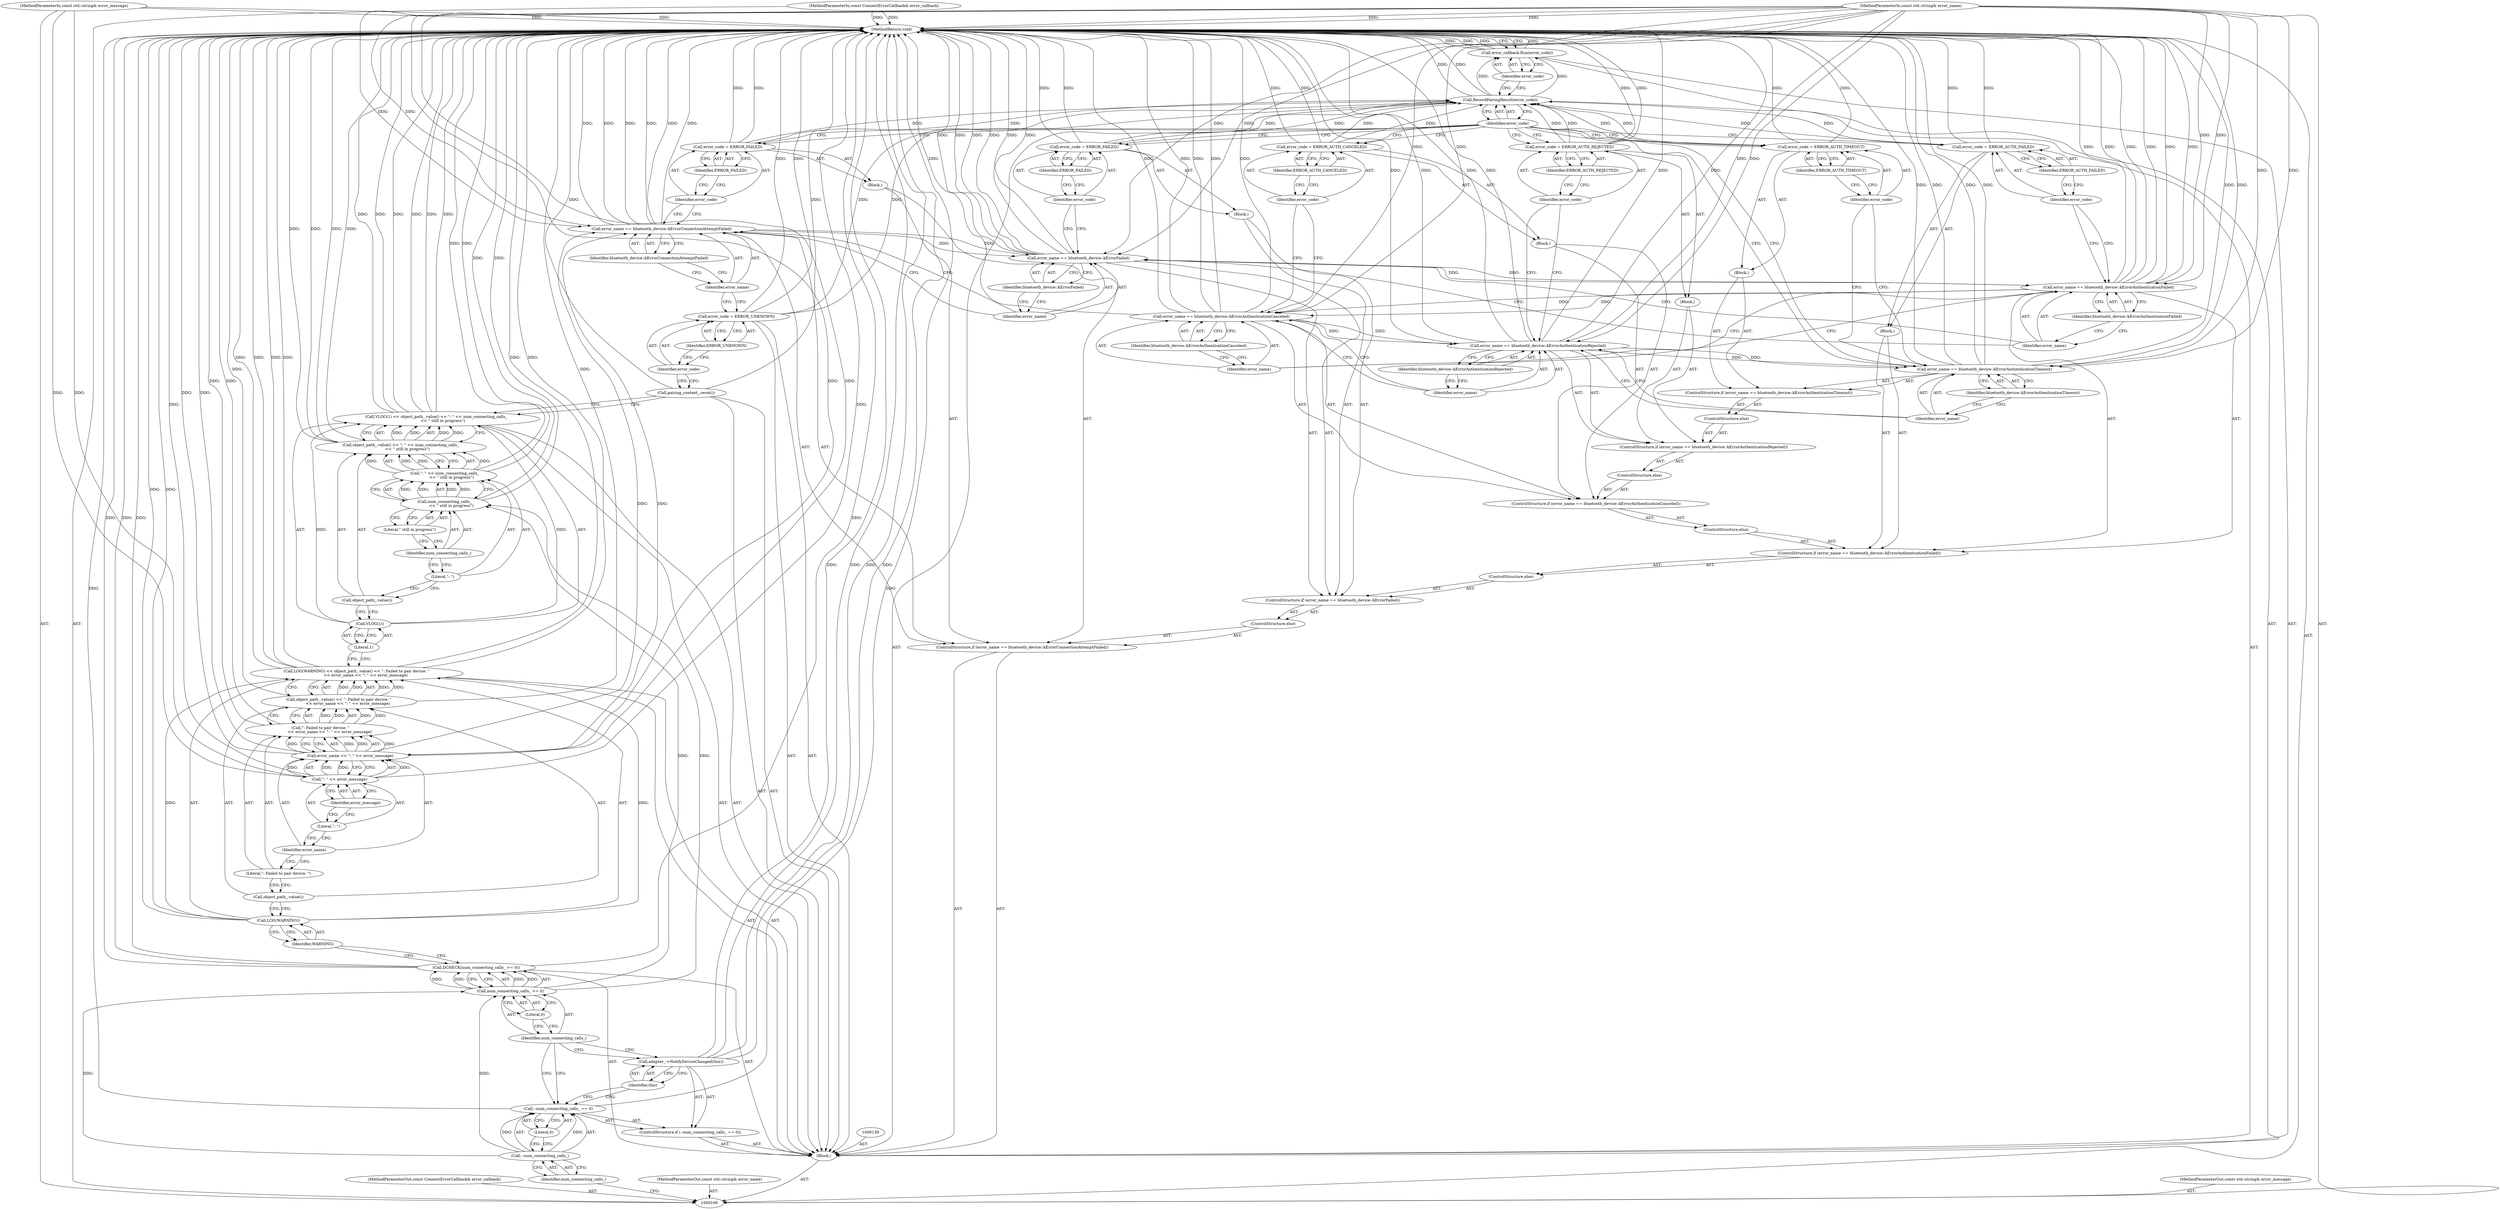 digraph "0_Chrome_d358f57009b85fb7440208afa5ba87636b491889_14" {
"1000200" [label="(MethodReturn,void)"];
"1000123" [label="(Call,error_name << \": \" << error_message)"];
"1000124" [label="(Identifier,error_name)"];
"1000125" [label="(Call,\": \" << error_message)"];
"1000126" [label="(Literal,\": \")"];
"1000127" [label="(Identifier,error_message)"];
"1000131" [label="(Call,object_path_.value() << \": \" << num_connecting_calls_\n           << \" still in progress\")"];
"1000132" [label="(Call,object_path_.value())"];
"1000128" [label="(Call,VLOG(1) << object_path_.value() << \": \" << num_connecting_calls_\n           << \" still in progress\")"];
"1000129" [label="(Call,VLOG(1))"];
"1000133" [label="(Call,\": \" << num_connecting_calls_\n           << \" still in progress\")"];
"1000134" [label="(Literal,\": \")"];
"1000135" [label="(Call,num_connecting_calls_\n           << \" still in progress\")"];
"1000136" [label="(Identifier,num_connecting_calls_)"];
"1000130" [label="(Literal,1)"];
"1000137" [label="(Literal,\" still in progress\")"];
"1000138" [label="(Call,pairing_context_.reset())"];
"1000140" [label="(Call,error_code = ERROR_UNKNOWN)"];
"1000141" [label="(Identifier,error_code)"];
"1000142" [label="(Identifier,ERROR_UNKNOWN)"];
"1000143" [label="(ControlStructure,if (error_name == bluetooth_device::kErrorConnectionAttemptFailed))"];
"1000146" [label="(Identifier,bluetooth_device::kErrorConnectionAttemptFailed)"];
"1000144" [label="(Call,error_name == bluetooth_device::kErrorConnectionAttemptFailed)"];
"1000145" [label="(Identifier,error_name)"];
"1000147" [label="(Block,)"];
"1000150" [label="(Identifier,ERROR_FAILED)"];
"1000148" [label="(Call,error_code = ERROR_FAILED)"];
"1000149" [label="(Identifier,error_code)"];
"1000153" [label="(Call,error_name == bluetooth_device::kErrorFailed)"];
"1000154" [label="(Identifier,error_name)"];
"1000155" [label="(Identifier,bluetooth_device::kErrorFailed)"];
"1000151" [label="(ControlStructure,else)"];
"1000156" [label="(Block,)"];
"1000152" [label="(ControlStructure,if (error_name == bluetooth_device::kErrorFailed))"];
"1000101" [label="(MethodParameterIn,const ConnectErrorCallback& error_callback)"];
"1000263" [label="(MethodParameterOut,const ConnectErrorCallback& error_callback)"];
"1000159" [label="(Identifier,ERROR_FAILED)"];
"1000157" [label="(Call,error_code = ERROR_FAILED)"];
"1000158" [label="(Identifier,error_code)"];
"1000162" [label="(Call,error_name == bluetooth_device::kErrorAuthenticationFailed)"];
"1000163" [label="(Identifier,error_name)"];
"1000164" [label="(Identifier,bluetooth_device::kErrorAuthenticationFailed)"];
"1000160" [label="(ControlStructure,else)"];
"1000165" [label="(Block,)"];
"1000161" [label="(ControlStructure,if (error_name == bluetooth_device::kErrorAuthenticationFailed))"];
"1000168" [label="(Identifier,ERROR_AUTH_FAILED)"];
"1000166" [label="(Call,error_code = ERROR_AUTH_FAILED)"];
"1000167" [label="(Identifier,error_code)"];
"1000171" [label="(Call,error_name == bluetooth_device::kErrorAuthenticationCanceled)"];
"1000172" [label="(Identifier,error_name)"];
"1000173" [label="(Identifier,bluetooth_device::kErrorAuthenticationCanceled)"];
"1000169" [label="(ControlStructure,else)"];
"1000174" [label="(Block,)"];
"1000170" [label="(ControlStructure,if (error_name == bluetooth_device::kErrorAuthenticationCanceled))"];
"1000177" [label="(Identifier,ERROR_AUTH_CANCELED)"];
"1000175" [label="(Call,error_code = ERROR_AUTH_CANCELED)"];
"1000176" [label="(Identifier,error_code)"];
"1000180" [label="(Call,error_name == bluetooth_device::kErrorAuthenticationRejected)"];
"1000181" [label="(Identifier,error_name)"];
"1000182" [label="(Identifier,bluetooth_device::kErrorAuthenticationRejected)"];
"1000178" [label="(ControlStructure,else)"];
"1000183" [label="(Block,)"];
"1000179" [label="(ControlStructure,if (error_name == bluetooth_device::kErrorAuthenticationRejected))"];
"1000186" [label="(Identifier,ERROR_AUTH_REJECTED)"];
"1000184" [label="(Call,error_code = ERROR_AUTH_REJECTED)"];
"1000185" [label="(Identifier,error_code)"];
"1000189" [label="(Call,error_name == bluetooth_device::kErrorAuthenticationTimeout)"];
"1000190" [label="(Identifier,error_name)"];
"1000191" [label="(Identifier,bluetooth_device::kErrorAuthenticationTimeout)"];
"1000187" [label="(ControlStructure,else)"];
"1000192" [label="(Block,)"];
"1000188" [label="(ControlStructure,if (error_name == bluetooth_device::kErrorAuthenticationTimeout))"];
"1000195" [label="(Identifier,ERROR_AUTH_TIMEOUT)"];
"1000193" [label="(Call,error_code = ERROR_AUTH_TIMEOUT)"];
"1000194" [label="(Identifier,error_code)"];
"1000102" [label="(MethodParameterIn,const std::string& error_name)"];
"1000264" [label="(MethodParameterOut,const std::string& error_name)"];
"1000196" [label="(Call,RecordPairingResult(error_code))"];
"1000197" [label="(Identifier,error_code)"];
"1000198" [label="(Call,error_callback.Run(error_code))"];
"1000199" [label="(Identifier,error_code)"];
"1000104" [label="(Block,)"];
"1000103" [label="(MethodParameterIn,const std::string& error_message)"];
"1000265" [label="(MethodParameterOut,const std::string& error_message)"];
"1000105" [label="(ControlStructure,if (--num_connecting_calls_ == 0))"];
"1000109" [label="(Literal,0)"];
"1000106" [label="(Call,--num_connecting_calls_ == 0)"];
"1000107" [label="(Call,--num_connecting_calls_)"];
"1000108" [label="(Identifier,num_connecting_calls_)"];
"1000111" [label="(Identifier,this)"];
"1000110" [label="(Call,adapter_->NotifyDeviceChanged(this))"];
"1000112" [label="(Call,DCHECK(num_connecting_calls_ >= 0))"];
"1000115" [label="(Literal,0)"];
"1000113" [label="(Call,num_connecting_calls_ >= 0)"];
"1000114" [label="(Identifier,num_connecting_calls_)"];
"1000119" [label="(Call,object_path_.value() << \": Failed to pair device: \"\n               << error_name << \": \" << error_message)"];
"1000120" [label="(Call,object_path_.value())"];
"1000116" [label="(Call,LOG(WARNING) << object_path_.value() << \": Failed to pair device: \"\n               << error_name << \": \" << error_message)"];
"1000117" [label="(Call,LOG(WARNING))"];
"1000121" [label="(Call,\": Failed to pair device: \"\n               << error_name << \": \" << error_message)"];
"1000122" [label="(Literal,\": Failed to pair device: \")"];
"1000118" [label="(Identifier,WARNING)"];
"1000200" -> "1000100"  [label="AST: "];
"1000200" -> "1000198"  [label="CFG: "];
"1000123" -> "1000200"  [label="DDG: "];
"1000189" -> "1000200"  [label="DDG: "];
"1000189" -> "1000200"  [label="DDG: "];
"1000189" -> "1000200"  [label="DDG: "];
"1000180" -> "1000200"  [label="DDG: "];
"1000180" -> "1000200"  [label="DDG: "];
"1000180" -> "1000200"  [label="DDG: "];
"1000117" -> "1000200"  [label="DDG: "];
"1000153" -> "1000200"  [label="DDG: "];
"1000153" -> "1000200"  [label="DDG: "];
"1000153" -> "1000200"  [label="DDG: "];
"1000198" -> "1000200"  [label="DDG: "];
"1000198" -> "1000200"  [label="DDG: "];
"1000116" -> "1000200"  [label="DDG: "];
"1000116" -> "1000200"  [label="DDG: "];
"1000116" -> "1000200"  [label="DDG: "];
"1000157" -> "1000200"  [label="DDG: "];
"1000166" -> "1000200"  [label="DDG: "];
"1000162" -> "1000200"  [label="DDG: "];
"1000162" -> "1000200"  [label="DDG: "];
"1000162" -> "1000200"  [label="DDG: "];
"1000184" -> "1000200"  [label="DDG: "];
"1000171" -> "1000200"  [label="DDG: "];
"1000171" -> "1000200"  [label="DDG: "];
"1000171" -> "1000200"  [label="DDG: "];
"1000140" -> "1000200"  [label="DDG: "];
"1000121" -> "1000200"  [label="DDG: "];
"1000131" -> "1000200"  [label="DDG: "];
"1000131" -> "1000200"  [label="DDG: "];
"1000193" -> "1000200"  [label="DDG: "];
"1000128" -> "1000200"  [label="DDG: "];
"1000128" -> "1000200"  [label="DDG: "];
"1000128" -> "1000200"  [label="DDG: "];
"1000103" -> "1000200"  [label="DDG: "];
"1000144" -> "1000200"  [label="DDG: "];
"1000144" -> "1000200"  [label="DDG: "];
"1000144" -> "1000200"  [label="DDG: "];
"1000119" -> "1000200"  [label="DDG: "];
"1000125" -> "1000200"  [label="DDG: "];
"1000102" -> "1000200"  [label="DDG: "];
"1000112" -> "1000200"  [label="DDG: "];
"1000112" -> "1000200"  [label="DDG: "];
"1000133" -> "1000200"  [label="DDG: "];
"1000101" -> "1000200"  [label="DDG: "];
"1000110" -> "1000200"  [label="DDG: "];
"1000110" -> "1000200"  [label="DDG: "];
"1000135" -> "1000200"  [label="DDG: "];
"1000175" -> "1000200"  [label="DDG: "];
"1000148" -> "1000200"  [label="DDG: "];
"1000138" -> "1000200"  [label="DDG: "];
"1000196" -> "1000200"  [label="DDG: "];
"1000106" -> "1000200"  [label="DDG: "];
"1000123" -> "1000121"  [label="AST: "];
"1000123" -> "1000125"  [label="CFG: "];
"1000124" -> "1000123"  [label="AST: "];
"1000125" -> "1000123"  [label="AST: "];
"1000121" -> "1000123"  [label="CFG: "];
"1000123" -> "1000200"  [label="DDG: "];
"1000123" -> "1000121"  [label="DDG: "];
"1000123" -> "1000121"  [label="DDG: "];
"1000102" -> "1000123"  [label="DDG: "];
"1000125" -> "1000123"  [label="DDG: "];
"1000125" -> "1000123"  [label="DDG: "];
"1000123" -> "1000144"  [label="DDG: "];
"1000124" -> "1000123"  [label="AST: "];
"1000124" -> "1000122"  [label="CFG: "];
"1000126" -> "1000124"  [label="CFG: "];
"1000125" -> "1000123"  [label="AST: "];
"1000125" -> "1000127"  [label="CFG: "];
"1000126" -> "1000125"  [label="AST: "];
"1000127" -> "1000125"  [label="AST: "];
"1000123" -> "1000125"  [label="CFG: "];
"1000125" -> "1000200"  [label="DDG: "];
"1000125" -> "1000123"  [label="DDG: "];
"1000125" -> "1000123"  [label="DDG: "];
"1000103" -> "1000125"  [label="DDG: "];
"1000126" -> "1000125"  [label="AST: "];
"1000126" -> "1000124"  [label="CFG: "];
"1000127" -> "1000126"  [label="CFG: "];
"1000127" -> "1000125"  [label="AST: "];
"1000127" -> "1000126"  [label="CFG: "];
"1000125" -> "1000127"  [label="CFG: "];
"1000131" -> "1000128"  [label="AST: "];
"1000131" -> "1000133"  [label="CFG: "];
"1000132" -> "1000131"  [label="AST: "];
"1000133" -> "1000131"  [label="AST: "];
"1000128" -> "1000131"  [label="CFG: "];
"1000131" -> "1000200"  [label="DDG: "];
"1000131" -> "1000200"  [label="DDG: "];
"1000131" -> "1000128"  [label="DDG: "];
"1000131" -> "1000128"  [label="DDG: "];
"1000133" -> "1000131"  [label="DDG: "];
"1000133" -> "1000131"  [label="DDG: "];
"1000132" -> "1000131"  [label="AST: "];
"1000132" -> "1000129"  [label="CFG: "];
"1000134" -> "1000132"  [label="CFG: "];
"1000128" -> "1000104"  [label="AST: "];
"1000128" -> "1000131"  [label="CFG: "];
"1000129" -> "1000128"  [label="AST: "];
"1000131" -> "1000128"  [label="AST: "];
"1000138" -> "1000128"  [label="CFG: "];
"1000128" -> "1000200"  [label="DDG: "];
"1000128" -> "1000200"  [label="DDG: "];
"1000128" -> "1000200"  [label="DDG: "];
"1000129" -> "1000128"  [label="DDG: "];
"1000131" -> "1000128"  [label="DDG: "];
"1000131" -> "1000128"  [label="DDG: "];
"1000129" -> "1000128"  [label="AST: "];
"1000129" -> "1000130"  [label="CFG: "];
"1000130" -> "1000129"  [label="AST: "];
"1000132" -> "1000129"  [label="CFG: "];
"1000129" -> "1000128"  [label="DDG: "];
"1000133" -> "1000131"  [label="AST: "];
"1000133" -> "1000135"  [label="CFG: "];
"1000134" -> "1000133"  [label="AST: "];
"1000135" -> "1000133"  [label="AST: "];
"1000131" -> "1000133"  [label="CFG: "];
"1000133" -> "1000200"  [label="DDG: "];
"1000133" -> "1000131"  [label="DDG: "];
"1000133" -> "1000131"  [label="DDG: "];
"1000135" -> "1000133"  [label="DDG: "];
"1000135" -> "1000133"  [label="DDG: "];
"1000134" -> "1000133"  [label="AST: "];
"1000134" -> "1000132"  [label="CFG: "];
"1000136" -> "1000134"  [label="CFG: "];
"1000135" -> "1000133"  [label="AST: "];
"1000135" -> "1000137"  [label="CFG: "];
"1000136" -> "1000135"  [label="AST: "];
"1000137" -> "1000135"  [label="AST: "];
"1000133" -> "1000135"  [label="CFG: "];
"1000135" -> "1000200"  [label="DDG: "];
"1000135" -> "1000133"  [label="DDG: "];
"1000135" -> "1000133"  [label="DDG: "];
"1000113" -> "1000135"  [label="DDG: "];
"1000136" -> "1000135"  [label="AST: "];
"1000136" -> "1000134"  [label="CFG: "];
"1000137" -> "1000136"  [label="CFG: "];
"1000130" -> "1000129"  [label="AST: "];
"1000130" -> "1000116"  [label="CFG: "];
"1000129" -> "1000130"  [label="CFG: "];
"1000137" -> "1000135"  [label="AST: "];
"1000137" -> "1000136"  [label="CFG: "];
"1000135" -> "1000137"  [label="CFG: "];
"1000138" -> "1000104"  [label="AST: "];
"1000138" -> "1000128"  [label="CFG: "];
"1000141" -> "1000138"  [label="CFG: "];
"1000138" -> "1000200"  [label="DDG: "];
"1000140" -> "1000104"  [label="AST: "];
"1000140" -> "1000142"  [label="CFG: "];
"1000141" -> "1000140"  [label="AST: "];
"1000142" -> "1000140"  [label="AST: "];
"1000145" -> "1000140"  [label="CFG: "];
"1000140" -> "1000200"  [label="DDG: "];
"1000140" -> "1000196"  [label="DDG: "];
"1000141" -> "1000140"  [label="AST: "];
"1000141" -> "1000138"  [label="CFG: "];
"1000142" -> "1000141"  [label="CFG: "];
"1000142" -> "1000140"  [label="AST: "];
"1000142" -> "1000141"  [label="CFG: "];
"1000140" -> "1000142"  [label="CFG: "];
"1000143" -> "1000104"  [label="AST: "];
"1000144" -> "1000143"  [label="AST: "];
"1000147" -> "1000143"  [label="AST: "];
"1000151" -> "1000143"  [label="AST: "];
"1000146" -> "1000144"  [label="AST: "];
"1000146" -> "1000145"  [label="CFG: "];
"1000144" -> "1000146"  [label="CFG: "];
"1000144" -> "1000143"  [label="AST: "];
"1000144" -> "1000146"  [label="CFG: "];
"1000145" -> "1000144"  [label="AST: "];
"1000146" -> "1000144"  [label="AST: "];
"1000149" -> "1000144"  [label="CFG: "];
"1000154" -> "1000144"  [label="CFG: "];
"1000144" -> "1000200"  [label="DDG: "];
"1000144" -> "1000200"  [label="DDG: "];
"1000144" -> "1000200"  [label="DDG: "];
"1000123" -> "1000144"  [label="DDG: "];
"1000102" -> "1000144"  [label="DDG: "];
"1000144" -> "1000153"  [label="DDG: "];
"1000145" -> "1000144"  [label="AST: "];
"1000145" -> "1000140"  [label="CFG: "];
"1000146" -> "1000145"  [label="CFG: "];
"1000147" -> "1000143"  [label="AST: "];
"1000148" -> "1000147"  [label="AST: "];
"1000150" -> "1000148"  [label="AST: "];
"1000150" -> "1000149"  [label="CFG: "];
"1000148" -> "1000150"  [label="CFG: "];
"1000148" -> "1000147"  [label="AST: "];
"1000148" -> "1000150"  [label="CFG: "];
"1000149" -> "1000148"  [label="AST: "];
"1000150" -> "1000148"  [label="AST: "];
"1000197" -> "1000148"  [label="CFG: "];
"1000148" -> "1000200"  [label="DDG: "];
"1000148" -> "1000196"  [label="DDG: "];
"1000149" -> "1000148"  [label="AST: "];
"1000149" -> "1000144"  [label="CFG: "];
"1000150" -> "1000149"  [label="CFG: "];
"1000153" -> "1000152"  [label="AST: "];
"1000153" -> "1000155"  [label="CFG: "];
"1000154" -> "1000153"  [label="AST: "];
"1000155" -> "1000153"  [label="AST: "];
"1000158" -> "1000153"  [label="CFG: "];
"1000163" -> "1000153"  [label="CFG: "];
"1000153" -> "1000200"  [label="DDG: "];
"1000153" -> "1000200"  [label="DDG: "];
"1000153" -> "1000200"  [label="DDG: "];
"1000144" -> "1000153"  [label="DDG: "];
"1000102" -> "1000153"  [label="DDG: "];
"1000153" -> "1000162"  [label="DDG: "];
"1000154" -> "1000153"  [label="AST: "];
"1000154" -> "1000144"  [label="CFG: "];
"1000155" -> "1000154"  [label="CFG: "];
"1000155" -> "1000153"  [label="AST: "];
"1000155" -> "1000154"  [label="CFG: "];
"1000153" -> "1000155"  [label="CFG: "];
"1000151" -> "1000143"  [label="AST: "];
"1000152" -> "1000151"  [label="AST: "];
"1000156" -> "1000152"  [label="AST: "];
"1000157" -> "1000156"  [label="AST: "];
"1000152" -> "1000151"  [label="AST: "];
"1000153" -> "1000152"  [label="AST: "];
"1000156" -> "1000152"  [label="AST: "];
"1000160" -> "1000152"  [label="AST: "];
"1000101" -> "1000100"  [label="AST: "];
"1000101" -> "1000200"  [label="DDG: "];
"1000263" -> "1000100"  [label="AST: "];
"1000159" -> "1000157"  [label="AST: "];
"1000159" -> "1000158"  [label="CFG: "];
"1000157" -> "1000159"  [label="CFG: "];
"1000157" -> "1000156"  [label="AST: "];
"1000157" -> "1000159"  [label="CFG: "];
"1000158" -> "1000157"  [label="AST: "];
"1000159" -> "1000157"  [label="AST: "];
"1000197" -> "1000157"  [label="CFG: "];
"1000157" -> "1000200"  [label="DDG: "];
"1000157" -> "1000196"  [label="DDG: "];
"1000158" -> "1000157"  [label="AST: "];
"1000158" -> "1000153"  [label="CFG: "];
"1000159" -> "1000158"  [label="CFG: "];
"1000162" -> "1000161"  [label="AST: "];
"1000162" -> "1000164"  [label="CFG: "];
"1000163" -> "1000162"  [label="AST: "];
"1000164" -> "1000162"  [label="AST: "];
"1000167" -> "1000162"  [label="CFG: "];
"1000172" -> "1000162"  [label="CFG: "];
"1000162" -> "1000200"  [label="DDG: "];
"1000162" -> "1000200"  [label="DDG: "];
"1000162" -> "1000200"  [label="DDG: "];
"1000153" -> "1000162"  [label="DDG: "];
"1000102" -> "1000162"  [label="DDG: "];
"1000162" -> "1000171"  [label="DDG: "];
"1000163" -> "1000162"  [label="AST: "];
"1000163" -> "1000153"  [label="CFG: "];
"1000164" -> "1000163"  [label="CFG: "];
"1000164" -> "1000162"  [label="AST: "];
"1000164" -> "1000163"  [label="CFG: "];
"1000162" -> "1000164"  [label="CFG: "];
"1000160" -> "1000152"  [label="AST: "];
"1000161" -> "1000160"  [label="AST: "];
"1000165" -> "1000161"  [label="AST: "];
"1000166" -> "1000165"  [label="AST: "];
"1000161" -> "1000160"  [label="AST: "];
"1000162" -> "1000161"  [label="AST: "];
"1000165" -> "1000161"  [label="AST: "];
"1000169" -> "1000161"  [label="AST: "];
"1000168" -> "1000166"  [label="AST: "];
"1000168" -> "1000167"  [label="CFG: "];
"1000166" -> "1000168"  [label="CFG: "];
"1000166" -> "1000165"  [label="AST: "];
"1000166" -> "1000168"  [label="CFG: "];
"1000167" -> "1000166"  [label="AST: "];
"1000168" -> "1000166"  [label="AST: "];
"1000197" -> "1000166"  [label="CFG: "];
"1000166" -> "1000200"  [label="DDG: "];
"1000166" -> "1000196"  [label="DDG: "];
"1000167" -> "1000166"  [label="AST: "];
"1000167" -> "1000162"  [label="CFG: "];
"1000168" -> "1000167"  [label="CFG: "];
"1000171" -> "1000170"  [label="AST: "];
"1000171" -> "1000173"  [label="CFG: "];
"1000172" -> "1000171"  [label="AST: "];
"1000173" -> "1000171"  [label="AST: "];
"1000176" -> "1000171"  [label="CFG: "];
"1000181" -> "1000171"  [label="CFG: "];
"1000171" -> "1000200"  [label="DDG: "];
"1000171" -> "1000200"  [label="DDG: "];
"1000171" -> "1000200"  [label="DDG: "];
"1000162" -> "1000171"  [label="DDG: "];
"1000102" -> "1000171"  [label="DDG: "];
"1000171" -> "1000180"  [label="DDG: "];
"1000172" -> "1000171"  [label="AST: "];
"1000172" -> "1000162"  [label="CFG: "];
"1000173" -> "1000172"  [label="CFG: "];
"1000173" -> "1000171"  [label="AST: "];
"1000173" -> "1000172"  [label="CFG: "];
"1000171" -> "1000173"  [label="CFG: "];
"1000169" -> "1000161"  [label="AST: "];
"1000170" -> "1000169"  [label="AST: "];
"1000174" -> "1000170"  [label="AST: "];
"1000175" -> "1000174"  [label="AST: "];
"1000170" -> "1000169"  [label="AST: "];
"1000171" -> "1000170"  [label="AST: "];
"1000174" -> "1000170"  [label="AST: "];
"1000178" -> "1000170"  [label="AST: "];
"1000177" -> "1000175"  [label="AST: "];
"1000177" -> "1000176"  [label="CFG: "];
"1000175" -> "1000177"  [label="CFG: "];
"1000175" -> "1000174"  [label="AST: "];
"1000175" -> "1000177"  [label="CFG: "];
"1000176" -> "1000175"  [label="AST: "];
"1000177" -> "1000175"  [label="AST: "];
"1000197" -> "1000175"  [label="CFG: "];
"1000175" -> "1000200"  [label="DDG: "];
"1000175" -> "1000196"  [label="DDG: "];
"1000176" -> "1000175"  [label="AST: "];
"1000176" -> "1000171"  [label="CFG: "];
"1000177" -> "1000176"  [label="CFG: "];
"1000180" -> "1000179"  [label="AST: "];
"1000180" -> "1000182"  [label="CFG: "];
"1000181" -> "1000180"  [label="AST: "];
"1000182" -> "1000180"  [label="AST: "];
"1000185" -> "1000180"  [label="CFG: "];
"1000190" -> "1000180"  [label="CFG: "];
"1000180" -> "1000200"  [label="DDG: "];
"1000180" -> "1000200"  [label="DDG: "];
"1000180" -> "1000200"  [label="DDG: "];
"1000171" -> "1000180"  [label="DDG: "];
"1000102" -> "1000180"  [label="DDG: "];
"1000180" -> "1000189"  [label="DDG: "];
"1000181" -> "1000180"  [label="AST: "];
"1000181" -> "1000171"  [label="CFG: "];
"1000182" -> "1000181"  [label="CFG: "];
"1000182" -> "1000180"  [label="AST: "];
"1000182" -> "1000181"  [label="CFG: "];
"1000180" -> "1000182"  [label="CFG: "];
"1000178" -> "1000170"  [label="AST: "];
"1000179" -> "1000178"  [label="AST: "];
"1000183" -> "1000179"  [label="AST: "];
"1000184" -> "1000183"  [label="AST: "];
"1000179" -> "1000178"  [label="AST: "];
"1000180" -> "1000179"  [label="AST: "];
"1000183" -> "1000179"  [label="AST: "];
"1000187" -> "1000179"  [label="AST: "];
"1000186" -> "1000184"  [label="AST: "];
"1000186" -> "1000185"  [label="CFG: "];
"1000184" -> "1000186"  [label="CFG: "];
"1000184" -> "1000183"  [label="AST: "];
"1000184" -> "1000186"  [label="CFG: "];
"1000185" -> "1000184"  [label="AST: "];
"1000186" -> "1000184"  [label="AST: "];
"1000197" -> "1000184"  [label="CFG: "];
"1000184" -> "1000200"  [label="DDG: "];
"1000184" -> "1000196"  [label="DDG: "];
"1000185" -> "1000184"  [label="AST: "];
"1000185" -> "1000180"  [label="CFG: "];
"1000186" -> "1000185"  [label="CFG: "];
"1000189" -> "1000188"  [label="AST: "];
"1000189" -> "1000191"  [label="CFG: "];
"1000190" -> "1000189"  [label="AST: "];
"1000191" -> "1000189"  [label="AST: "];
"1000194" -> "1000189"  [label="CFG: "];
"1000197" -> "1000189"  [label="CFG: "];
"1000189" -> "1000200"  [label="DDG: "];
"1000189" -> "1000200"  [label="DDG: "];
"1000189" -> "1000200"  [label="DDG: "];
"1000180" -> "1000189"  [label="DDG: "];
"1000102" -> "1000189"  [label="DDG: "];
"1000190" -> "1000189"  [label="AST: "];
"1000190" -> "1000180"  [label="CFG: "];
"1000191" -> "1000190"  [label="CFG: "];
"1000191" -> "1000189"  [label="AST: "];
"1000191" -> "1000190"  [label="CFG: "];
"1000189" -> "1000191"  [label="CFG: "];
"1000187" -> "1000179"  [label="AST: "];
"1000188" -> "1000187"  [label="AST: "];
"1000192" -> "1000188"  [label="AST: "];
"1000193" -> "1000192"  [label="AST: "];
"1000188" -> "1000187"  [label="AST: "];
"1000189" -> "1000188"  [label="AST: "];
"1000192" -> "1000188"  [label="AST: "];
"1000195" -> "1000193"  [label="AST: "];
"1000195" -> "1000194"  [label="CFG: "];
"1000193" -> "1000195"  [label="CFG: "];
"1000193" -> "1000192"  [label="AST: "];
"1000193" -> "1000195"  [label="CFG: "];
"1000194" -> "1000193"  [label="AST: "];
"1000195" -> "1000193"  [label="AST: "];
"1000197" -> "1000193"  [label="CFG: "];
"1000193" -> "1000200"  [label="DDG: "];
"1000193" -> "1000196"  [label="DDG: "];
"1000194" -> "1000193"  [label="AST: "];
"1000194" -> "1000189"  [label="CFG: "];
"1000195" -> "1000194"  [label="CFG: "];
"1000102" -> "1000100"  [label="AST: "];
"1000102" -> "1000200"  [label="DDG: "];
"1000102" -> "1000123"  [label="DDG: "];
"1000102" -> "1000144"  [label="DDG: "];
"1000102" -> "1000153"  [label="DDG: "];
"1000102" -> "1000162"  [label="DDG: "];
"1000102" -> "1000171"  [label="DDG: "];
"1000102" -> "1000180"  [label="DDG: "];
"1000102" -> "1000189"  [label="DDG: "];
"1000264" -> "1000100"  [label="AST: "];
"1000196" -> "1000104"  [label="AST: "];
"1000196" -> "1000197"  [label="CFG: "];
"1000197" -> "1000196"  [label="AST: "];
"1000199" -> "1000196"  [label="CFG: "];
"1000196" -> "1000200"  [label="DDG: "];
"1000193" -> "1000196"  [label="DDG: "];
"1000184" -> "1000196"  [label="DDG: "];
"1000140" -> "1000196"  [label="DDG: "];
"1000157" -> "1000196"  [label="DDG: "];
"1000166" -> "1000196"  [label="DDG: "];
"1000148" -> "1000196"  [label="DDG: "];
"1000175" -> "1000196"  [label="DDG: "];
"1000196" -> "1000198"  [label="DDG: "];
"1000197" -> "1000196"  [label="AST: "];
"1000197" -> "1000148"  [label="CFG: "];
"1000197" -> "1000157"  [label="CFG: "];
"1000196" -> "1000197"  [label="CFG: "];
"1000197" -> "1000175"  [label="CFG: "];
"1000197" -> "1000184"  [label="CFG: "];
"1000197" -> "1000193"  [label="CFG: "];
"1000197" -> "1000189"  [label="CFG: "];
"1000198" -> "1000104"  [label="AST: "];
"1000198" -> "1000199"  [label="CFG: "];
"1000199" -> "1000198"  [label="AST: "];
"1000200" -> "1000198"  [label="CFG: "];
"1000198" -> "1000200"  [label="DDG: "];
"1000198" -> "1000200"  [label="DDG: "];
"1000196" -> "1000198"  [label="DDG: "];
"1000199" -> "1000198"  [label="AST: "];
"1000199" -> "1000196"  [label="CFG: "];
"1000198" -> "1000199"  [label="CFG: "];
"1000104" -> "1000100"  [label="AST: "];
"1000105" -> "1000104"  [label="AST: "];
"1000112" -> "1000104"  [label="AST: "];
"1000116" -> "1000104"  [label="AST: "];
"1000128" -> "1000104"  [label="AST: "];
"1000138" -> "1000104"  [label="AST: "];
"1000139" -> "1000104"  [label="AST: "];
"1000140" -> "1000104"  [label="AST: "];
"1000143" -> "1000104"  [label="AST: "];
"1000196" -> "1000104"  [label="AST: "];
"1000198" -> "1000104"  [label="AST: "];
"1000103" -> "1000100"  [label="AST: "];
"1000103" -> "1000200"  [label="DDG: "];
"1000103" -> "1000125"  [label="DDG: "];
"1000265" -> "1000100"  [label="AST: "];
"1000105" -> "1000104"  [label="AST: "];
"1000106" -> "1000105"  [label="AST: "];
"1000110" -> "1000105"  [label="AST: "];
"1000109" -> "1000106"  [label="AST: "];
"1000109" -> "1000107"  [label="CFG: "];
"1000106" -> "1000109"  [label="CFG: "];
"1000106" -> "1000105"  [label="AST: "];
"1000106" -> "1000109"  [label="CFG: "];
"1000107" -> "1000106"  [label="AST: "];
"1000109" -> "1000106"  [label="AST: "];
"1000111" -> "1000106"  [label="CFG: "];
"1000114" -> "1000106"  [label="CFG: "];
"1000106" -> "1000200"  [label="DDG: "];
"1000107" -> "1000106"  [label="DDG: "];
"1000107" -> "1000106"  [label="AST: "];
"1000107" -> "1000108"  [label="CFG: "];
"1000108" -> "1000107"  [label="AST: "];
"1000109" -> "1000107"  [label="CFG: "];
"1000107" -> "1000106"  [label="DDG: "];
"1000107" -> "1000113"  [label="DDG: "];
"1000108" -> "1000107"  [label="AST: "];
"1000108" -> "1000100"  [label="CFG: "];
"1000107" -> "1000108"  [label="CFG: "];
"1000111" -> "1000110"  [label="AST: "];
"1000111" -> "1000106"  [label="CFG: "];
"1000110" -> "1000111"  [label="CFG: "];
"1000110" -> "1000105"  [label="AST: "];
"1000110" -> "1000111"  [label="CFG: "];
"1000111" -> "1000110"  [label="AST: "];
"1000114" -> "1000110"  [label="CFG: "];
"1000110" -> "1000200"  [label="DDG: "];
"1000110" -> "1000200"  [label="DDG: "];
"1000112" -> "1000104"  [label="AST: "];
"1000112" -> "1000113"  [label="CFG: "];
"1000113" -> "1000112"  [label="AST: "];
"1000118" -> "1000112"  [label="CFG: "];
"1000112" -> "1000200"  [label="DDG: "];
"1000112" -> "1000200"  [label="DDG: "];
"1000113" -> "1000112"  [label="DDG: "];
"1000113" -> "1000112"  [label="DDG: "];
"1000115" -> "1000113"  [label="AST: "];
"1000115" -> "1000114"  [label="CFG: "];
"1000113" -> "1000115"  [label="CFG: "];
"1000113" -> "1000112"  [label="AST: "];
"1000113" -> "1000115"  [label="CFG: "];
"1000114" -> "1000113"  [label="AST: "];
"1000115" -> "1000113"  [label="AST: "];
"1000112" -> "1000113"  [label="CFG: "];
"1000113" -> "1000112"  [label="DDG: "];
"1000113" -> "1000112"  [label="DDG: "];
"1000107" -> "1000113"  [label="DDG: "];
"1000113" -> "1000135"  [label="DDG: "];
"1000114" -> "1000113"  [label="AST: "];
"1000114" -> "1000110"  [label="CFG: "];
"1000114" -> "1000106"  [label="CFG: "];
"1000115" -> "1000114"  [label="CFG: "];
"1000119" -> "1000116"  [label="AST: "];
"1000119" -> "1000121"  [label="CFG: "];
"1000120" -> "1000119"  [label="AST: "];
"1000121" -> "1000119"  [label="AST: "];
"1000116" -> "1000119"  [label="CFG: "];
"1000119" -> "1000200"  [label="DDG: "];
"1000119" -> "1000116"  [label="DDG: "];
"1000119" -> "1000116"  [label="DDG: "];
"1000121" -> "1000119"  [label="DDG: "];
"1000121" -> "1000119"  [label="DDG: "];
"1000120" -> "1000119"  [label="AST: "];
"1000120" -> "1000117"  [label="CFG: "];
"1000122" -> "1000120"  [label="CFG: "];
"1000116" -> "1000104"  [label="AST: "];
"1000116" -> "1000119"  [label="CFG: "];
"1000117" -> "1000116"  [label="AST: "];
"1000119" -> "1000116"  [label="AST: "];
"1000130" -> "1000116"  [label="CFG: "];
"1000116" -> "1000200"  [label="DDG: "];
"1000116" -> "1000200"  [label="DDG: "];
"1000116" -> "1000200"  [label="DDG: "];
"1000117" -> "1000116"  [label="DDG: "];
"1000119" -> "1000116"  [label="DDG: "];
"1000119" -> "1000116"  [label="DDG: "];
"1000117" -> "1000116"  [label="AST: "];
"1000117" -> "1000118"  [label="CFG: "];
"1000118" -> "1000117"  [label="AST: "];
"1000120" -> "1000117"  [label="CFG: "];
"1000117" -> "1000200"  [label="DDG: "];
"1000117" -> "1000116"  [label="DDG: "];
"1000121" -> "1000119"  [label="AST: "];
"1000121" -> "1000123"  [label="CFG: "];
"1000122" -> "1000121"  [label="AST: "];
"1000123" -> "1000121"  [label="AST: "];
"1000119" -> "1000121"  [label="CFG: "];
"1000121" -> "1000200"  [label="DDG: "];
"1000121" -> "1000119"  [label="DDG: "];
"1000121" -> "1000119"  [label="DDG: "];
"1000123" -> "1000121"  [label="DDG: "];
"1000123" -> "1000121"  [label="DDG: "];
"1000122" -> "1000121"  [label="AST: "];
"1000122" -> "1000120"  [label="CFG: "];
"1000124" -> "1000122"  [label="CFG: "];
"1000118" -> "1000117"  [label="AST: "];
"1000118" -> "1000112"  [label="CFG: "];
"1000117" -> "1000118"  [label="CFG: "];
}
